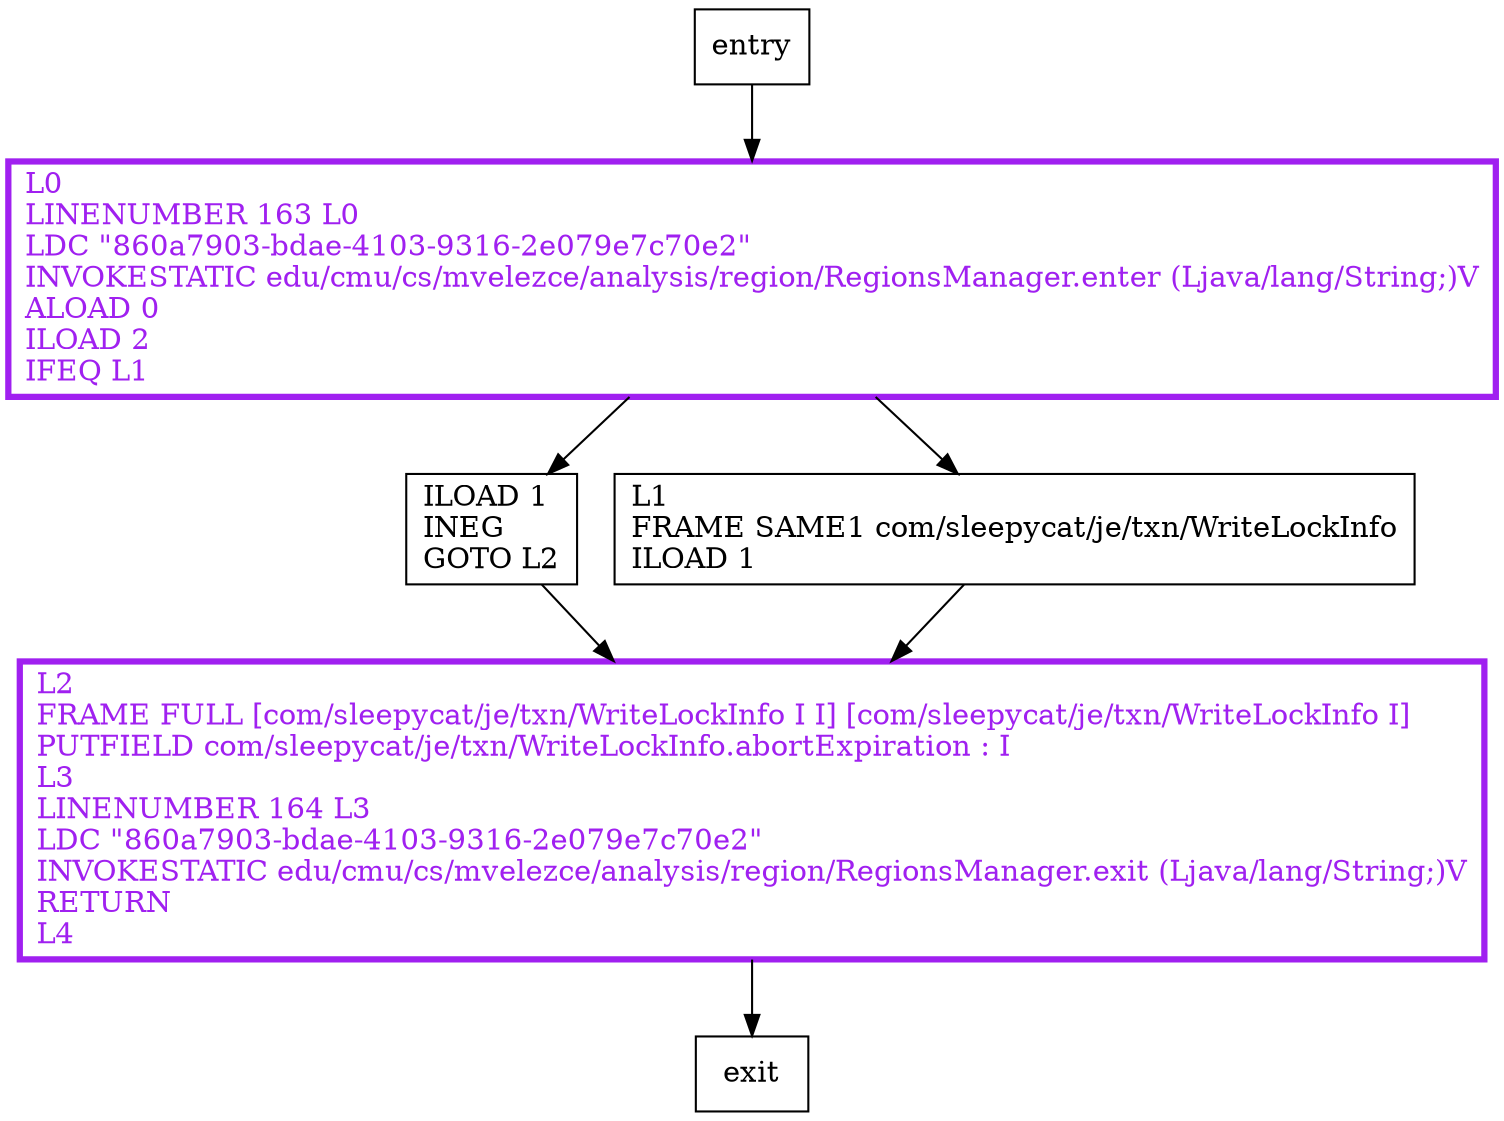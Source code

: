 digraph setAbortExpiration {
node [shape=record];
5579241 [label="ILOAD 1\lINEG\lGOTO L2\l"];
292317924 [label="L1\lFRAME SAME1 com/sleepycat/je/txn/WriteLockInfo\lILOAD 1\l"];
139394773 [label="L0\lLINENUMBER 163 L0\lLDC \"860a7903-bdae-4103-9316-2e079e7c70e2\"\lINVOKESTATIC edu/cmu/cs/mvelezce/analysis/region/RegionsManager.enter (Ljava/lang/String;)V\lALOAD 0\lILOAD 2\lIFEQ L1\l"];
1102132751 [label="L2\lFRAME FULL [com/sleepycat/je/txn/WriteLockInfo I I] [com/sleepycat/je/txn/WriteLockInfo I]\lPUTFIELD com/sleepycat/je/txn/WriteLockInfo.abortExpiration : I\lL3\lLINENUMBER 164 L3\lLDC \"860a7903-bdae-4103-9316-2e079e7c70e2\"\lINVOKESTATIC edu/cmu/cs/mvelezce/analysis/region/RegionsManager.exit (Ljava/lang/String;)V\lRETURN\lL4\l"];
entry;
exit;
entry -> 139394773;
5579241 -> 1102132751;
292317924 -> 1102132751;
139394773 -> 5579241;
139394773 -> 292317924;
1102132751 -> exit;
139394773[fontcolor="purple", penwidth=3, color="purple"];
1102132751[fontcolor="purple", penwidth=3, color="purple"];
}
